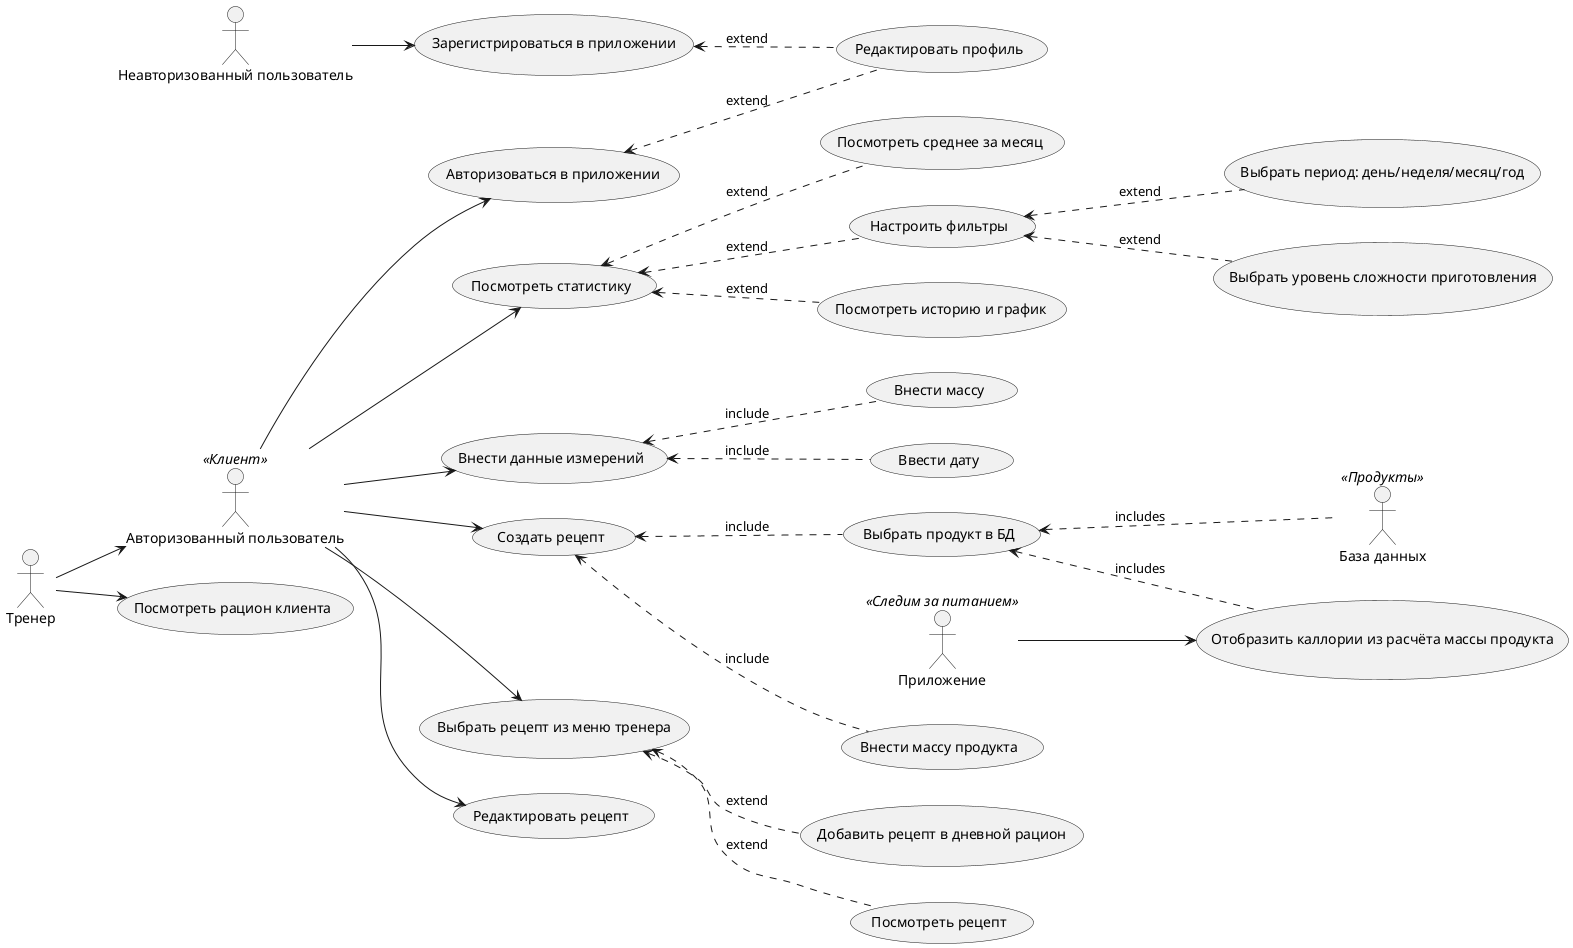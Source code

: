 <plantuml>
    @startuml
    left to right direction
    skinparam packageStyle rectangle

    ' Роли
    :Тренер: as couch
    :Авторизованный пользователь: as user <<Клиент>>
    :Неавторизованный пользователь: as un_user
    :Приложение: as app <<Следим за питанием>>
    :База данных: as database <<Продукты>>

    couch -->  user 

    usecase uc_reg  as "Зарегистрироваться в приложении"
    usecase uc_edit_profile  as "Редактировать профиль"
    usecase  uc_sign_in as "Авторизоваться в приложении"

    usecase show_callories as "Отобразить каллории из расчёта массы продукта"

    usecase view_stat as "Посмотреть статистику"
    usecase view_average as "Посмотреть среднее за месяц"

    usecase enter_data  as "Внести данные измерений"
    usecase add_mass as "Внести массу"
    usecase add_date as "Ввести дату"

    ' Рецепты могут создать и пользователи и клиенты
    usecase create_recipe  as "Создать рецепт"
    usecase uc_check_eat as "Выбрать продукт в БД"

    usecase uc_add_eat  as "Внести массу продукта"

    usecase choose_recipe as "Выбрать рецепт из меню тренера"
    usecase save_recipe as "Добавить рецепт в дневной рацион"
    usecase edit_recipe  as "Редактировать рецепт"

    usecase view_recipe as "Посмотреть рецепт"

    usecase configure_filters as "Настроить фильтры"


    usecase view_history_schedule  as "Посмотреть историю и график"
    usecase select_period as "Выбрать период: день/неделя/месяц/год"
    usecase select_kitchen as "Выбрать уровень сложности приготовления"
    usecase view_diet as "Посмотреть рацион клиента"

    ' Связи

    un_user --> uc_reg
    uc_reg <.. uc_edit_profile : extend
    user --> uc_sign_in
    uc_sign_in <.. uc_edit_profile : extend

    user --> enter_data
    enter_data <.. add_mass : include
    enter_data <.. add_date : include

    user --> create_recipe
    create_recipe <.. uc_check_eat : include
    create_recipe <.. uc_add_eat : include

    user --> choose_recipe
    user --> edit_recipe
    choose_recipe <.. view_recipe : extend
    choose_recipe <.. save_recipe : extend

    user --> view_stat
    view_stat <.. view_average : extend
    view_stat <.. view_history_schedule : extend
    view_stat <.. configure_filters : extend
    configure_filters <.. select_period : extend
    configure_filters <.. select_kitchen :extend


    app --> show_callories
    uc_check_eat <.. database : includes
    uc_check_eat <.. show_callories : includes

    couch --> view_diet
    @enduml
</plantuml>